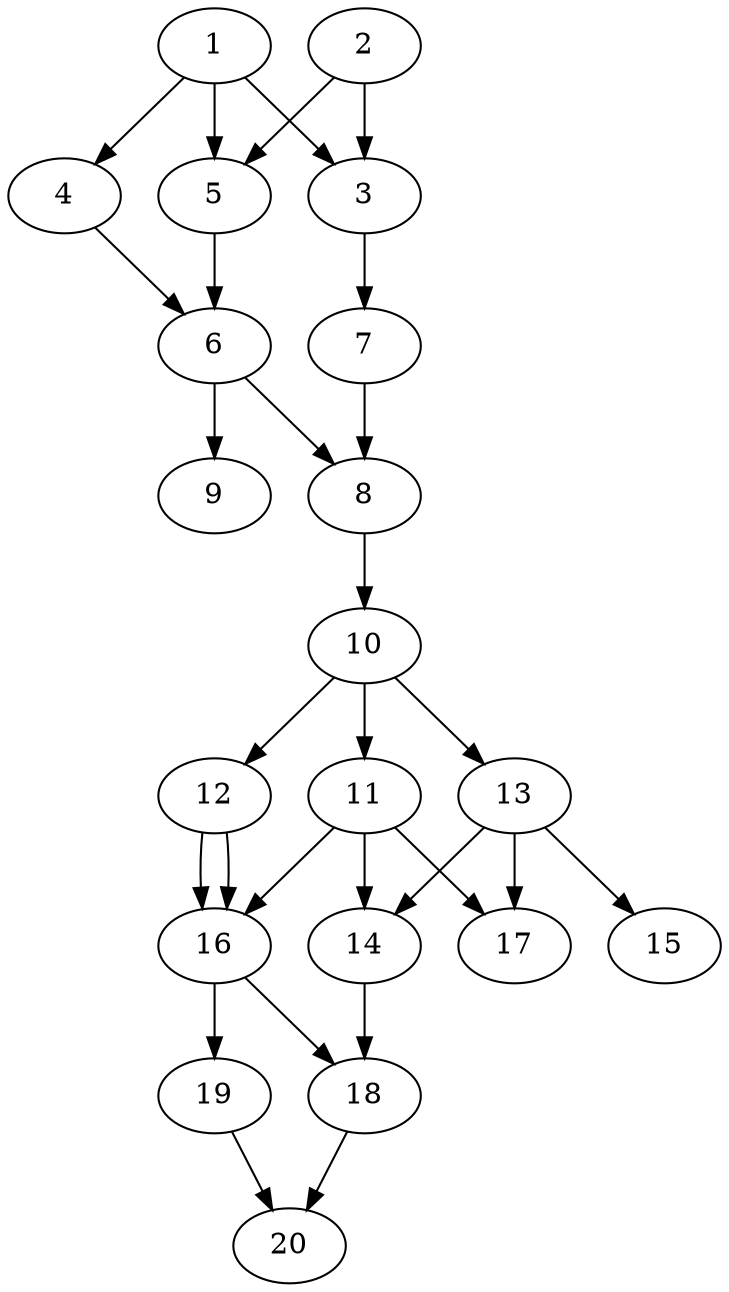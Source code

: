 // DAG automatically generated by daggen at Sat Jul 27 15:36:23 2019
// ./daggen --dot -n 20 --ccr 0.4 --fat 0.4 --regular 0.5 --density 0.7 --mindata 5242880 --maxdata 52428800 
digraph G {
  1 [size="19307520", alpha="0.03", expect_size="7723008"] 
  1 -> 3 [size ="7723008"]
  1 -> 4 [size ="7723008"]
  1 -> 5 [size ="7723008"]
  2 [size="13959680", alpha="0.07", expect_size="5583872"] 
  2 -> 3 [size ="5583872"]
  2 -> 5 [size ="5583872"]
  3 [size="98040320", alpha="0.19", expect_size="39216128"] 
  3 -> 7 [size ="39216128"]
  4 [size="93429760", alpha="0.04", expect_size="37371904"] 
  4 -> 6 [size ="37371904"]
  5 [size="32947200", alpha="0.19", expect_size="13178880"] 
  5 -> 6 [size ="13178880"]
  6 [size="80384000", alpha="0.04", expect_size="32153600"] 
  6 -> 8 [size ="32153600"]
  6 -> 9 [size ="32153600"]
  7 [size="87582720", alpha="0.04", expect_size="35033088"] 
  7 -> 8 [size ="35033088"]
  8 [size="24698880", alpha="0.18", expect_size="9879552"] 
  8 -> 10 [size ="9879552"]
  9 [size="57597440", alpha="0.20", expect_size="23038976"] 
  10 [size="27824640", alpha="0.06", expect_size="11129856"] 
  10 -> 11 [size ="11129856"]
  10 -> 12 [size ="11129856"]
  10 -> 13 [size ="11129856"]
  11 [size="108689920", alpha="0.12", expect_size="43475968"] 
  11 -> 14 [size ="43475968"]
  11 -> 16 [size ="43475968"]
  11 -> 17 [size ="43475968"]
  12 [size="125995520", alpha="0.12", expect_size="50398208"] 
  12 -> 16 [size ="50398208"]
  12 -> 16 [size ="50398208"]
  13 [size="48371200", alpha="0.01", expect_size="19348480"] 
  13 -> 14 [size ="19348480"]
  13 -> 15 [size ="19348480"]
  13 -> 17 [size ="19348480"]
  14 [size="43202560", alpha="0.02", expect_size="17281024"] 
  14 -> 18 [size ="17281024"]
  15 [size="68026880", alpha="0.15", expect_size="27210752"] 
  16 [size="61386240", alpha="0.17", expect_size="24554496"] 
  16 -> 18 [size ="24554496"]
  16 -> 19 [size ="24554496"]
  17 [size="86177280", alpha="0.04", expect_size="34470912"] 
  18 [size="108961280", alpha="0.18", expect_size="43584512"] 
  18 -> 20 [size ="43584512"]
  19 [size="95920640", alpha="0.01", expect_size="38368256"] 
  19 -> 20 [size ="38368256"]
  20 [size="93637120", alpha="0.02", expect_size="37454848"] 
}
